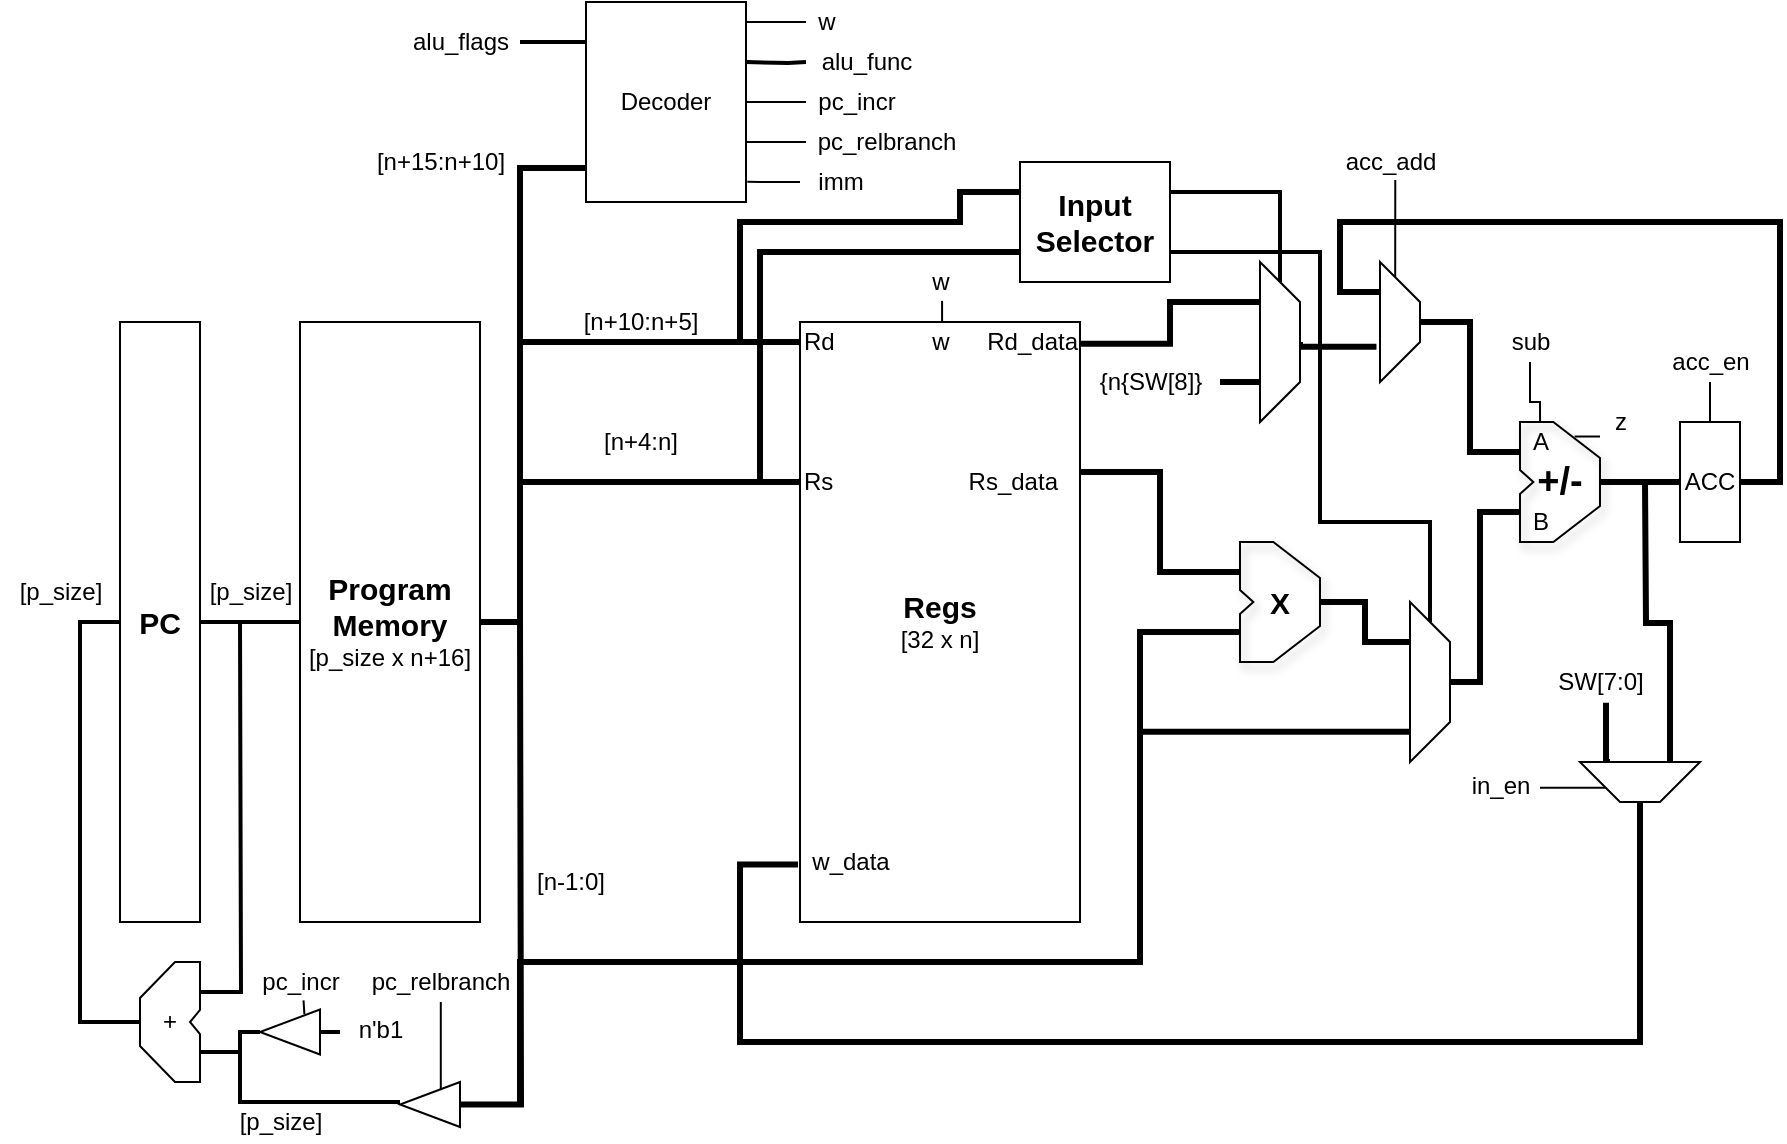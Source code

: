 <mxfile version="14.6.13" type="device"><diagram id="K2pL5v_LdgqUL_emnz2o" name="Page-1"><mxGraphModel dx="881" dy="983" grid="1" gridSize="10" guides="1" tooltips="1" connect="1" arrows="1" fold="1" page="1" pageScale="1" pageWidth="827" pageHeight="583" math="0" shadow="0"><root><mxCell id="0"/><mxCell id="1" parent="0"/><mxCell id="wETFw3LVl8AvlwoHZ_Tc-59" style="edgeStyle=orthogonalEdgeStyle;rounded=0;orthogonalLoop=1;jettySize=auto;html=1;exitX=1;exitY=0.5;exitDx=0;exitDy=0;entryX=0.008;entryY=0.833;entryDx=0;entryDy=0;shadow=0;endArrow=none;endFill=0;strokeWidth=3;entryPerimeter=0;" parent="1" source="wETFw3LVl8AvlwoHZ_Tc-1" target="wETFw3LVl8AvlwoHZ_Tc-43" edge="1"><mxGeometry relative="1" as="geometry"><Array as="points"><mxPoint x="380" y="210"/><mxPoint x="380" y="-17"/><mxPoint x="414" y="-17"/></Array></mxGeometry></mxCell><mxCell id="wETFw3LVl8AvlwoHZ_Tc-1" value="&lt;font&gt;&lt;b style=&quot;font-size: 15px&quot;&gt;Program Memory&lt;/b&gt;&lt;br&gt;&lt;font style=&quot;font-size: 12px&quot;&gt;[p_size x n+16]&lt;/font&gt;&lt;br&gt;&lt;/font&gt;" style="rounded=0;whiteSpace=wrap;html=1;shadow=0;" parent="1" vertex="1"><mxGeometry x="270" y="60" width="90" height="300" as="geometry"/></mxCell><mxCell id="wETFw3LVl8AvlwoHZ_Tc-3" value="" style="edgeStyle=orthogonalEdgeStyle;rounded=0;orthogonalLoop=1;jettySize=auto;html=1;endArrow=none;endFill=0;shadow=0;strokeWidth=2;" parent="1" source="wETFw3LVl8AvlwoHZ_Tc-2" target="wETFw3LVl8AvlwoHZ_Tc-1" edge="1"><mxGeometry relative="1" as="geometry"/></mxCell><mxCell id="wETFw3LVl8AvlwoHZ_Tc-2" value="&lt;font&gt;&lt;span style=&quot;font-size: 15px&quot;&gt;&lt;b&gt;PC&lt;/b&gt;&lt;/span&gt;&lt;br&gt;&lt;/font&gt;" style="rounded=0;whiteSpace=wrap;html=1;shadow=0;" parent="1" vertex="1"><mxGeometry x="180" y="60" width="40" height="300" as="geometry"/></mxCell><mxCell id="wETFw3LVl8AvlwoHZ_Tc-18" style="edgeStyle=orthogonalEdgeStyle;rounded=0;orthogonalLoop=1;jettySize=auto;html=1;exitX=0;exitY=0.75;exitDx=0;exitDy=0;endArrow=none;endFill=0;shadow=0;strokeWidth=2;" parent="1" source="wETFw3LVl8AvlwoHZ_Tc-13" edge="1"><mxGeometry relative="1" as="geometry"><mxPoint x="240" y="210" as="targetPoint"/></mxGeometry></mxCell><mxCell id="wETFw3LVl8AvlwoHZ_Tc-19" style="edgeStyle=orthogonalEdgeStyle;rounded=0;orthogonalLoop=1;jettySize=auto;html=1;exitX=1;exitY=0.5;exitDx=0;exitDy=0;entryX=0;entryY=0.5;entryDx=0;entryDy=0;endArrow=none;endFill=0;shadow=0;strokeWidth=2;" parent="1" source="wETFw3LVl8AvlwoHZ_Tc-13" target="wETFw3LVl8AvlwoHZ_Tc-2" edge="1"><mxGeometry relative="1" as="geometry"/></mxCell><mxCell id="wETFw3LVl8AvlwoHZ_Tc-13" value="+" style="shape=stencil(tZTbjsIgEIafhlszgl2vTVffA+vslojQAJ7efqelmh5so1u9aTL/3/kYhgEmUp/LAhmHnIlvxvkcgL4Un+uY17H0BWYhiifplNxqjI4Pzu7xrHahZiiTo1OhdMWawYqVDGAizawxBFHW+JbT8AkmlaFcuNQFxEWuMYJZEuOCVjhgQNf6i/HN02CYQQfNP8hevsQWKSlD3RLpVmb7X2ePZtfPGvR+rMMHxt1WWseTHNlrIcsz7hk3+2BP2GhCuwVjXbwBtDINQDKZMO8UId7AWE7fyf2SvcJ4O+LrH4QOIplcxOIpQqatH5tL0gdGkx64oaGu0nq3olLjo1gJfw==);whiteSpace=wrap;html=1;rounded=0;shadow=0;sketch=0;rotation=-180;" parent="1" vertex="1"><mxGeometry x="190.0" y="380" width="30" height="60" as="geometry"/></mxCell><mxCell id="wETFw3LVl8AvlwoHZ_Tc-21" style="edgeStyle=orthogonalEdgeStyle;rounded=0;orthogonalLoop=1;jettySize=auto;html=1;endArrow=none;endFill=0;shadow=0;strokeWidth=2;" parent="1" edge="1"><mxGeometry relative="1" as="geometry"><mxPoint x="240" y="420" as="targetPoint"/><mxPoint x="320" y="450" as="sourcePoint"/><Array as="points"><mxPoint x="320" y="450"/><mxPoint x="240" y="450"/></Array></mxGeometry></mxCell><mxCell id="wETFw3LVl8AvlwoHZ_Tc-20" style="edgeStyle=orthogonalEdgeStyle;rounded=0;orthogonalLoop=1;jettySize=auto;html=1;exitX=1;exitY=0.5;exitDx=0;exitDy=0;entryX=0;entryY=0.25;entryDx=0;entryDy=0;endArrow=none;endFill=0;shadow=0;strokeWidth=2;" parent="1" target="wETFw3LVl8AvlwoHZ_Tc-13" edge="1"><mxGeometry relative="1" as="geometry"><mxPoint x="250" y="415" as="sourcePoint"/><Array as="points"><mxPoint x="240" y="415"/><mxPoint x="240" y="425"/></Array></mxGeometry></mxCell><mxCell id="wETFw3LVl8AvlwoHZ_Tc-22" value="pc_incr" style="text;html=1;align=center;verticalAlign=middle;resizable=0;points=[];autosize=1;shadow=0;" parent="1" vertex="1"><mxGeometry x="245" y="380" width="50" height="20" as="geometry"/></mxCell><mxCell id="wETFw3LVl8AvlwoHZ_Tc-26" value="" style="edgeStyle=orthogonalEdgeStyle;rounded=0;orthogonalLoop=1;jettySize=auto;html=1;endArrow=none;endFill=0;exitX=0.445;exitY=0.795;exitDx=0;exitDy=0;exitPerimeter=0;entryX=0.535;entryY=0.959;entryDx=0;entryDy=0;entryPerimeter=0;shadow=0;" parent="1" target="wETFw3LVl8AvlwoHZ_Tc-22" edge="1"><mxGeometry relative="1" as="geometry"><mxPoint x="272.2" y="406.15" as="sourcePoint"/></mxGeometry></mxCell><mxCell id="wETFw3LVl8AvlwoHZ_Tc-28" value="" style="edgeStyle=orthogonalEdgeStyle;rounded=0;orthogonalLoop=1;jettySize=auto;html=1;endArrow=none;endFill=0;entryX=0.491;entryY=0.771;entryDx=0;entryDy=0;entryPerimeter=0;shadow=0;" parent="1" source="wETFw3LVl8AvlwoHZ_Tc-27" edge="1"><mxGeometry relative="1" as="geometry"><mxPoint x="340.36" y="446.87" as="targetPoint"/><Array as="points"><mxPoint x="340" y="447"/></Array></mxGeometry></mxCell><mxCell id="wETFw3LVl8AvlwoHZ_Tc-27" value="pc_relbranch" style="text;html=1;align=center;verticalAlign=middle;resizable=0;points=[];autosize=1;shadow=0;" parent="1" vertex="1"><mxGeometry x="300" y="380" width="80" height="20" as="geometry"/></mxCell><mxCell id="wETFw3LVl8AvlwoHZ_Tc-29" value="n'b1" style="text;html=1;align=center;verticalAlign=middle;resizable=0;points=[];autosize=1;shadow=0;" parent="1" vertex="1"><mxGeometry x="290" y="403.75" width="40" height="20" as="geometry"/></mxCell><mxCell id="Fi4XXftpJIc27AeI37Vx-65" style="edgeStyle=orthogonalEdgeStyle;rounded=0;orthogonalLoop=1;jettySize=auto;html=1;exitX=1;exitY=0.25;exitDx=0;exitDy=0;entryX=0;entryY=0.25;entryDx=0;entryDy=0;endArrow=none;endFill=0;strokeWidth=3;" edge="1" parent="1" source="wETFw3LVl8AvlwoHZ_Tc-31" target="Fi4XXftpJIc27AeI37Vx-21"><mxGeometry relative="1" as="geometry"/></mxCell><mxCell id="wETFw3LVl8AvlwoHZ_Tc-31" value="&lt;font&gt;&lt;span style=&quot;font-size: 15px&quot;&gt;&lt;b&gt;Regs&lt;br&gt;&lt;/b&gt;&lt;/span&gt;[32 x n]&lt;br&gt;&lt;/font&gt;" style="rounded=0;whiteSpace=wrap;html=1;glass=0;sketch=0;shadow=0;" parent="1" vertex="1"><mxGeometry x="520" y="60" width="140" height="300" as="geometry"/></mxCell><mxCell id="wETFw3LVl8AvlwoHZ_Tc-35" style="edgeStyle=orthogonalEdgeStyle;rounded=0;orthogonalLoop=1;jettySize=auto;html=1;exitX=0;exitY=0.5;exitDx=0;exitDy=0;shadow=0;endArrow=none;endFill=0;strokeWidth=2;" parent="1" source="wETFw3LVl8AvlwoHZ_Tc-32" edge="1"><mxGeometry relative="1" as="geometry"><mxPoint x="290" y="415" as="targetPoint"/></mxGeometry></mxCell><mxCell id="wETFw3LVl8AvlwoHZ_Tc-32" value="" style="triangle;whiteSpace=wrap;html=1;rounded=0;shadow=0;glass=0;sketch=0;rotation=-180;" parent="1" vertex="1"><mxGeometry x="250" y="403.75" width="30" height="22.5" as="geometry"/></mxCell><mxCell id="wETFw3LVl8AvlwoHZ_Tc-62" style="edgeStyle=orthogonalEdgeStyle;rounded=0;orthogonalLoop=1;jettySize=auto;html=1;exitX=0;exitY=0.5;exitDx=0;exitDy=0;shadow=0;endArrow=none;endFill=0;strokeWidth=3;" parent="1" source="wETFw3LVl8AvlwoHZ_Tc-34" edge="1"><mxGeometry relative="1" as="geometry"><mxPoint x="380" y="210" as="targetPoint"/></mxGeometry></mxCell><mxCell id="wETFw3LVl8AvlwoHZ_Tc-34" value="" style="triangle;whiteSpace=wrap;html=1;rounded=0;shadow=0;glass=0;sketch=0;rotation=-180;" parent="1" vertex="1"><mxGeometry x="320" y="440" width="30" height="22.5" as="geometry"/></mxCell><mxCell id="wETFw3LVl8AvlwoHZ_Tc-60" style="edgeStyle=orthogonalEdgeStyle;rounded=0;orthogonalLoop=1;jettySize=auto;html=1;shadow=0;endArrow=none;endFill=0;strokeWidth=3;" parent="1" source="wETFw3LVl8AvlwoHZ_Tc-36" edge="1"><mxGeometry relative="1" as="geometry"><mxPoint x="380" y="70" as="targetPoint"/></mxGeometry></mxCell><mxCell id="wETFw3LVl8AvlwoHZ_Tc-36" value="Rd" style="text;html=1;align=left;verticalAlign=middle;resizable=0;points=[];autosize=1;" parent="1" vertex="1"><mxGeometry x="520" y="60" width="30" height="20" as="geometry"/></mxCell><mxCell id="wETFw3LVl8AvlwoHZ_Tc-61" style="edgeStyle=orthogonalEdgeStyle;rounded=0;orthogonalLoop=1;jettySize=auto;html=1;shadow=0;endArrow=none;endFill=0;strokeWidth=3;" parent="1" source="wETFw3LVl8AvlwoHZ_Tc-37" edge="1"><mxGeometry relative="1" as="geometry"><mxPoint x="380" y="140" as="targetPoint"/></mxGeometry></mxCell><mxCell id="wETFw3LVl8AvlwoHZ_Tc-37" value="Rs" style="text;html=1;align=left;verticalAlign=middle;resizable=0;points=[];autosize=1;" parent="1" vertex="1"><mxGeometry x="520" y="130" width="30" height="20" as="geometry"/></mxCell><mxCell id="wETFw3LVl8AvlwoHZ_Tc-38" value="w_data" style="text;html=1;align=center;verticalAlign=middle;resizable=0;points=[];autosize=1;" parent="1" vertex="1"><mxGeometry x="520" y="320" width="50" height="20" as="geometry"/></mxCell><mxCell id="wETFw3LVl8AvlwoHZ_Tc-39" value="Rd_data" style="text;html=1;align=right;verticalAlign=middle;resizable=0;points=[];autosize=1;" parent="1" vertex="1"><mxGeometry x="600" y="60" width="60" height="20" as="geometry"/></mxCell><mxCell id="wETFw3LVl8AvlwoHZ_Tc-40" value="Rs_data" style="text;html=1;align=right;verticalAlign=middle;resizable=0;points=[];autosize=1;" parent="1" vertex="1"><mxGeometry x="590" y="130" width="60" height="20" as="geometry"/></mxCell><mxCell id="wETFw3LVl8AvlwoHZ_Tc-41" value="w" style="text;html=1;align=center;verticalAlign=middle;resizable=0;points=[];autosize=1;" parent="1" vertex="1"><mxGeometry x="580" y="60" width="20" height="20" as="geometry"/></mxCell><mxCell id="wETFw3LVl8AvlwoHZ_Tc-52" value="" style="edgeStyle=orthogonalEdgeStyle;rounded=0;orthogonalLoop=1;jettySize=auto;html=1;shadow=0;endArrow=none;endFill=0;strokeWidth=2;" parent="1" target="wETFw3LVl8AvlwoHZ_Tc-51" edge="1"><mxGeometry relative="1" as="geometry"><mxPoint x="493" y="-70" as="sourcePoint"/></mxGeometry></mxCell><mxCell id="wETFw3LVl8AvlwoHZ_Tc-57" style="edgeStyle=orthogonalEdgeStyle;rounded=0;orthogonalLoop=1;jettySize=auto;html=1;shadow=0;endArrow=none;endFill=0;strokeWidth=2;" parent="1" edge="1"><mxGeometry relative="1" as="geometry"><mxPoint x="380" y="-79.966" as="targetPoint"/><mxPoint x="413" y="-80" as="sourcePoint"/><Array as="points"><mxPoint x="413" y="-80"/></Array></mxGeometry></mxCell><mxCell id="wETFw3LVl8AvlwoHZ_Tc-43" value="Decoder" style="rounded=0;whiteSpace=wrap;html=1;shadow=0;glass=0;sketch=0;" parent="1" vertex="1"><mxGeometry x="413" y="-100" width="80" height="100" as="geometry"/></mxCell><mxCell id="wETFw3LVl8AvlwoHZ_Tc-45" value="" style="edgeStyle=orthogonalEdgeStyle;rounded=0;orthogonalLoop=1;jettySize=auto;html=1;shadow=0;endArrow=none;endFill=0;strokeWidth=1;" parent="1" edge="1"><mxGeometry relative="1" as="geometry"><mxPoint x="523" y="-89.966" as="sourcePoint"/><mxPoint x="493" y="-90" as="targetPoint"/></mxGeometry></mxCell><mxCell id="wETFw3LVl8AvlwoHZ_Tc-49" value="" style="edgeStyle=orthogonalEdgeStyle;rounded=0;orthogonalLoop=1;jettySize=auto;html=1;shadow=0;endArrow=none;endFill=0;strokeWidth=1;exitX=0.552;exitY=0.972;exitDx=0;exitDy=0;exitPerimeter=0;" parent="1" source="wETFw3LVl8AvlwoHZ_Tc-46" target="wETFw3LVl8AvlwoHZ_Tc-31" edge="1"><mxGeometry relative="1" as="geometry"><Array as="points"><mxPoint x="591" y="60"/></Array></mxGeometry></mxCell><mxCell id="wETFw3LVl8AvlwoHZ_Tc-115" value="" style="edgeStyle=orthogonalEdgeStyle;rounded=0;orthogonalLoop=1;jettySize=auto;html=1;shadow=0;endArrow=none;endFill=0;strokeWidth=3;entryX=0;entryY=0.25;entryDx=0;entryDy=0;" parent="1" target="wETFw3LVl8AvlwoHZ_Tc-113" edge="1"><mxGeometry relative="1" as="geometry"><mxPoint x="490" y="70" as="sourcePoint"/><Array as="points"><mxPoint x="490" y="10"/><mxPoint x="600" y="10"/><mxPoint x="600" y="-5"/></Array></mxGeometry></mxCell><mxCell id="wETFw3LVl8AvlwoHZ_Tc-46" value="w" style="text;html=1;align=center;verticalAlign=middle;resizable=0;points=[];autosize=1;" parent="1" vertex="1"><mxGeometry x="580" y="30" width="20" height="20" as="geometry"/></mxCell><mxCell id="wETFw3LVl8AvlwoHZ_Tc-50" value="w" style="text;html=1;align=center;verticalAlign=middle;resizable=0;points=[];autosize=1;" parent="1" vertex="1"><mxGeometry x="523" y="-100" width="20" height="20" as="geometry"/></mxCell><mxCell id="wETFw3LVl8AvlwoHZ_Tc-51" value="alu_func" style="text;html=1;align=center;verticalAlign=middle;resizable=0;points=[];autosize=1;" parent="1" vertex="1"><mxGeometry x="523" y="-80" width="60" height="20" as="geometry"/></mxCell><mxCell id="wETFw3LVl8AvlwoHZ_Tc-55" value="" style="edgeStyle=orthogonalEdgeStyle;rounded=0;orthogonalLoop=1;jettySize=auto;html=1;shadow=0;endArrow=none;endFill=0;strokeWidth=1;" parent="1" source="wETFw3LVl8AvlwoHZ_Tc-53" edge="1"><mxGeometry relative="1" as="geometry"><mxPoint x="493" y="-50" as="targetPoint"/></mxGeometry></mxCell><mxCell id="wETFw3LVl8AvlwoHZ_Tc-53" value="pc_incr" style="text;html=1;align=center;verticalAlign=middle;resizable=0;points=[];autosize=1;shadow=0;" parent="1" vertex="1"><mxGeometry x="523" y="-60" width="50" height="20" as="geometry"/></mxCell><mxCell id="wETFw3LVl8AvlwoHZ_Tc-56" value="" style="edgeStyle=orthogonalEdgeStyle;rounded=0;orthogonalLoop=1;jettySize=auto;html=1;shadow=0;endArrow=none;endFill=0;strokeWidth=1;" parent="1" source="wETFw3LVl8AvlwoHZ_Tc-54" edge="1"><mxGeometry relative="1" as="geometry"><mxPoint x="493" y="-30" as="targetPoint"/><Array as="points"><mxPoint x="510" y="-30"/><mxPoint x="510" y="-30"/></Array></mxGeometry></mxCell><mxCell id="wETFw3LVl8AvlwoHZ_Tc-54" value="pc_relbranch" style="text;html=1;align=center;verticalAlign=middle;resizable=0;points=[];autosize=1;shadow=0;" parent="1" vertex="1"><mxGeometry x="523" y="-40" width="80" height="20" as="geometry"/></mxCell><mxCell id="wETFw3LVl8AvlwoHZ_Tc-58" value="alu_flags" style="text;html=1;align=center;verticalAlign=middle;resizable=0;points=[];autosize=1;" parent="1" vertex="1"><mxGeometry x="320" y="-90" width="60" height="20" as="geometry"/></mxCell><mxCell id="wETFw3LVl8AvlwoHZ_Tc-63" value="[n+15:n+10]" style="text;html=1;align=center;verticalAlign=middle;resizable=0;points=[];autosize=1;" parent="1" vertex="1"><mxGeometry x="300" y="-30" width="80" height="20" as="geometry"/></mxCell><mxCell id="wETFw3LVl8AvlwoHZ_Tc-64" value="[n+10:n+5]" style="text;html=1;align=center;verticalAlign=middle;resizable=0;points=[];autosize=1;" parent="1" vertex="1"><mxGeometry x="405" y="50" width="70" height="20" as="geometry"/></mxCell><mxCell id="wETFw3LVl8AvlwoHZ_Tc-65" value="[n+4:n]" style="text;html=1;align=center;verticalAlign=middle;resizable=0;points=[];autosize=1;" parent="1" vertex="1"><mxGeometry x="415" y="110" width="50" height="20" as="geometry"/></mxCell><mxCell id="wETFw3LVl8AvlwoHZ_Tc-66" value="[n-1:0]" style="text;html=1;align=center;verticalAlign=middle;resizable=0;points=[];autosize=1;" parent="1" vertex="1"><mxGeometry x="380" y="330" width="50" height="20" as="geometry"/></mxCell><mxCell id="wETFw3LVl8AvlwoHZ_Tc-87" style="edgeStyle=orthogonalEdgeStyle;rounded=0;orthogonalLoop=1;jettySize=auto;html=1;shadow=0;endArrow=none;endFill=0;strokeWidth=3;exitX=0;exitY=0.75;exitDx=0;exitDy=0;" parent="1" source="Fi4XXftpJIc27AeI37Vx-21" edge="1"><mxGeometry relative="1" as="geometry"><mxPoint x="380" y="450" as="targetPoint"/><Array as="points"><mxPoint x="690" y="215"/><mxPoint x="690" y="380"/><mxPoint x="380" y="380"/></Array><mxPoint x="762" y="330" as="sourcePoint"/></mxGeometry></mxCell><mxCell id="wETFw3LVl8AvlwoHZ_Tc-97" value="" style="edgeStyle=orthogonalEdgeStyle;rounded=0;orthogonalLoop=1;jettySize=auto;html=1;shadow=0;endArrow=none;endFill=0;strokeWidth=1;entryX=1.008;entryY=0.899;entryDx=0;entryDy=0;entryPerimeter=0;" parent="1" source="wETFw3LVl8AvlwoHZ_Tc-93" target="wETFw3LVl8AvlwoHZ_Tc-43" edge="1"><mxGeometry relative="1" as="geometry"/></mxCell><mxCell id="wETFw3LVl8AvlwoHZ_Tc-93" value="imm" style="text;html=1;align=center;verticalAlign=middle;resizable=0;points=[];autosize=1;shadow=0;" parent="1" vertex="1"><mxGeometry x="520" y="-20" width="40" height="20" as="geometry"/></mxCell><mxCell id="wETFw3LVl8AvlwoHZ_Tc-108" value="[p_size]" style="text;html=1;align=center;verticalAlign=middle;resizable=0;points=[];autosize=1;" parent="1" vertex="1"><mxGeometry x="215" y="185" width="60" height="20" as="geometry"/></mxCell><mxCell id="wETFw3LVl8AvlwoHZ_Tc-109" value="[p_size]" style="text;html=1;align=center;verticalAlign=middle;resizable=0;points=[];autosize=1;" parent="1" vertex="1"><mxGeometry x="230" y="450" width="60" height="20" as="geometry"/></mxCell><mxCell id="wETFw3LVl8AvlwoHZ_Tc-110" value="[p_size]" style="text;html=1;align=center;verticalAlign=middle;resizable=0;points=[];autosize=1;" parent="1" vertex="1"><mxGeometry x="120" y="185" width="60" height="20" as="geometry"/></mxCell><mxCell id="wETFw3LVl8AvlwoHZ_Tc-114" style="edgeStyle=orthogonalEdgeStyle;rounded=0;orthogonalLoop=1;jettySize=auto;html=1;exitX=0;exitY=0.75;exitDx=0;exitDy=0;shadow=0;endArrow=none;endFill=0;strokeWidth=3;" parent="1" source="wETFw3LVl8AvlwoHZ_Tc-113" edge="1"><mxGeometry relative="1" as="geometry"><mxPoint x="500" y="140" as="targetPoint"/><Array as="points"><mxPoint x="500" y="25"/></Array></mxGeometry></mxCell><mxCell id="Fi4XXftpJIc27AeI37Vx-10" style="edgeStyle=orthogonalEdgeStyle;rounded=0;orthogonalLoop=1;jettySize=auto;html=1;exitX=1;exitY=0.25;exitDx=0;exitDy=0;entryX=0;entryY=0.5;entryDx=0;entryDy=0;endArrow=none;endFill=0;strokeWidth=2;" edge="1" parent="1" source="wETFw3LVl8AvlwoHZ_Tc-113" target="Fi4XXftpJIc27AeI37Vx-1"><mxGeometry relative="1" as="geometry"><Array as="points"><mxPoint x="760" y="-5"/></Array></mxGeometry></mxCell><mxCell id="Fi4XXftpJIc27AeI37Vx-50" style="edgeStyle=orthogonalEdgeStyle;rounded=0;orthogonalLoop=1;jettySize=auto;html=1;exitX=1;exitY=0.75;exitDx=0;exitDy=0;entryX=0;entryY=0.5;entryDx=0;entryDy=0;endArrow=none;endFill=0;strokeWidth=2;" edge="1" parent="1" source="wETFw3LVl8AvlwoHZ_Tc-113" target="Fi4XXftpJIc27AeI37Vx-60"><mxGeometry relative="1" as="geometry"><mxPoint x="781.25" y="140" as="targetPoint"/><Array as="points"><mxPoint x="780" y="25"/><mxPoint x="780" y="160"/><mxPoint x="835" y="160"/></Array></mxGeometry></mxCell><mxCell id="wETFw3LVl8AvlwoHZ_Tc-113" value="&lt;font&gt;&lt;span style=&quot;font-size: 15px&quot;&gt;&lt;b&gt;Input Selector&lt;/b&gt;&lt;/span&gt;&lt;br&gt;&lt;/font&gt;" style="rounded=0;whiteSpace=wrap;html=1;shadow=0;" parent="1" vertex="1"><mxGeometry x="630" y="-20" width="75" height="60" as="geometry"/></mxCell><mxCell id="Fi4XXftpJIc27AeI37Vx-12" style="edgeStyle=orthogonalEdgeStyle;rounded=0;orthogonalLoop=1;jettySize=auto;html=1;exitX=0.25;exitY=1;exitDx=0;exitDy=0;entryX=1.002;entryY=0.545;entryDx=0;entryDy=0;entryPerimeter=0;endArrow=none;endFill=0;strokeWidth=3;" edge="1" parent="1" source="Fi4XXftpJIc27AeI37Vx-1" target="wETFw3LVl8AvlwoHZ_Tc-39"><mxGeometry relative="1" as="geometry"/></mxCell><mxCell id="Fi4XXftpJIc27AeI37Vx-16" style="edgeStyle=orthogonalEdgeStyle;rounded=0;orthogonalLoop=1;jettySize=auto;html=1;exitX=0.75;exitY=1;exitDx=0;exitDy=0;endArrow=none;endFill=0;strokeWidth=3;" edge="1" parent="1" source="Fi4XXftpJIc27AeI37Vx-1"><mxGeometry relative="1" as="geometry"><mxPoint x="730" y="89.952" as="targetPoint"/></mxGeometry></mxCell><mxCell id="Fi4XXftpJIc27AeI37Vx-19" style="edgeStyle=orthogonalEdgeStyle;rounded=0;orthogonalLoop=1;jettySize=auto;html=1;exitX=0.5;exitY=0;exitDx=0;exitDy=0;entryX=0.706;entryY=1.088;entryDx=0;entryDy=0;entryPerimeter=0;endArrow=none;endFill=0;strokeWidth=3;" edge="1" parent="1" source="Fi4XXftpJIc27AeI37Vx-1" target="Fi4XXftpJIc27AeI37Vx-18"><mxGeometry relative="1" as="geometry"><Array as="points"><mxPoint x="770" y="72"/></Array></mxGeometry></mxCell><mxCell id="Fi4XXftpJIc27AeI37Vx-1" value="" style="shape=trapezoid;perimeter=trapezoidPerimeter;whiteSpace=wrap;html=1;fixedSize=1;rounded=0;shadow=0;glass=0;sketch=0;rotation=90;fontStyle=4" vertex="1" parent="1"><mxGeometry x="720" y="60" width="80" height="20" as="geometry"/></mxCell><mxCell id="Fi4XXftpJIc27AeI37Vx-13" value="{n{SW[8]}" style="text;html=1;align=center;verticalAlign=middle;resizable=0;points=[];autosize=1;" vertex="1" parent="1"><mxGeometry x="660" y="80" width="70" height="20" as="geometry"/></mxCell><mxCell id="Fi4XXftpJIc27AeI37Vx-20" style="edgeStyle=orthogonalEdgeStyle;rounded=0;orthogonalLoop=1;jettySize=auto;html=1;exitX=0.5;exitY=0;exitDx=0;exitDy=0;entryX=0;entryY=0.25;entryDx=0;entryDy=0;endArrow=none;endFill=0;strokeWidth=3;" edge="1" parent="1" source="Fi4XXftpJIc27AeI37Vx-18" target="Fi4XXftpJIc27AeI37Vx-23"><mxGeometry relative="1" as="geometry"><mxPoint x="864.393" y="114.393" as="targetPoint"/></mxGeometry></mxCell><mxCell id="Fi4XXftpJIc27AeI37Vx-57" style="edgeStyle=orthogonalEdgeStyle;rounded=0;orthogonalLoop=1;jettySize=auto;html=1;exitX=0;exitY=0.5;exitDx=0;exitDy=0;entryX=0.544;entryY=0.95;entryDx=0;entryDy=0;entryPerimeter=0;endArrow=none;endFill=0;strokeWidth=1;" edge="1" parent="1" source="Fi4XXftpJIc27AeI37Vx-18" target="Fi4XXftpJIc27AeI37Vx-56"><mxGeometry relative="1" as="geometry"><Array as="points"><mxPoint x="818" y="40"/></Array></mxGeometry></mxCell><mxCell id="Fi4XXftpJIc27AeI37Vx-18" value="" style="shape=trapezoid;perimeter=trapezoidPerimeter;whiteSpace=wrap;html=1;fixedSize=1;rounded=0;shadow=0;glass=0;sketch=0;rotation=90;fontStyle=4" vertex="1" parent="1"><mxGeometry x="790" y="50" width="60" height="20" as="geometry"/></mxCell><mxCell id="Fi4XXftpJIc27AeI37Vx-63" style="edgeStyle=orthogonalEdgeStyle;rounded=0;orthogonalLoop=1;jettySize=auto;html=1;exitX=1;exitY=0.5;exitDx=0;exitDy=0;entryX=0.25;entryY=1;entryDx=0;entryDy=0;endArrow=none;endFill=0;strokeWidth=3;" edge="1" parent="1" source="Fi4XXftpJIc27AeI37Vx-21" target="Fi4XXftpJIc27AeI37Vx-60"><mxGeometry relative="1" as="geometry"/></mxCell><mxCell id="Fi4XXftpJIc27AeI37Vx-21" value="&lt;font style=&quot;font-size: 15px&quot;&gt;&lt;b&gt;X&lt;/b&gt;&lt;/font&gt;" style="shape=stencil(tZTbjsIgEIafhlszgl2vTVffA+vslojQAJ7efqelmh5so1u9aTL/3/kYhgEmUp/LAhmHnIlvxvkcgL4Un+uY17H0BWYhiifplNxqjI4Pzu7xrHahZiiTo1OhdMWawYqVDGAizawxBFHW+JbT8AkmlaFcuNQFxEWuMYJZEuOCVjhgQNf6i/HN02CYQQfNP8hevsQWKSlD3RLpVmb7X2ePZtfPGvR+rMMHxt1WWseTHNlrIcsz7hk3+2BP2GhCuwVjXbwBtDINQDKZMO8UId7AWE7fyf2SvcJ4O+LrH4QOIplcxOIpQqatH5tL0gdGkx64oaGu0nq3olLjo1gJfw==);whiteSpace=wrap;html=1;rounded=0;shadow=1;sketch=0;rotation=0;" vertex="1" parent="1"><mxGeometry x="740" y="170" width="40" height="60" as="geometry"/></mxCell><mxCell id="Fi4XXftpJIc27AeI37Vx-26" style="edgeStyle=orthogonalEdgeStyle;rounded=0;orthogonalLoop=1;jettySize=auto;html=1;exitX=1;exitY=0.5;exitDx=0;exitDy=0;entryX=0;entryY=0.5;entryDx=0;entryDy=0;endArrow=none;endFill=0;strokeWidth=3;" edge="1" parent="1" source="Fi4XXftpJIc27AeI37Vx-23" target="Fi4XXftpJIc27AeI37Vx-25"><mxGeometry relative="1" as="geometry"/></mxCell><mxCell id="Fi4XXftpJIc27AeI37Vx-28" style="edgeStyle=orthogonalEdgeStyle;rounded=0;orthogonalLoop=1;jettySize=auto;html=1;exitX=1;exitY=0.5;exitDx=0;exitDy=0;entryX=0.25;entryY=1;entryDx=0;entryDy=0;endArrow=none;endFill=0;strokeWidth=3;" edge="1" parent="1" source="Fi4XXftpJIc27AeI37Vx-25" target="Fi4XXftpJIc27AeI37Vx-18"><mxGeometry relative="1" as="geometry"><Array as="points"><mxPoint x="1010" y="140"/><mxPoint x="1010" y="10"/><mxPoint x="790" y="10"/><mxPoint x="790" y="45"/></Array></mxGeometry></mxCell><mxCell id="Fi4XXftpJIc27AeI37Vx-41" style="edgeStyle=orthogonalEdgeStyle;rounded=0;orthogonalLoop=1;jettySize=auto;html=1;exitX=0.5;exitY=0;exitDx=0;exitDy=0;endArrow=none;endFill=0;strokeWidth=1;" edge="1" parent="1" source="Fi4XXftpJIc27AeI37Vx-25" target="Fi4XXftpJIc27AeI37Vx-40"><mxGeometry relative="1" as="geometry"/></mxCell><mxCell id="Fi4XXftpJIc27AeI37Vx-25" value="ACC" style="whiteSpace=wrap;html=1;" vertex="1" parent="1"><mxGeometry x="960" y="110" width="30" height="60" as="geometry"/></mxCell><mxCell id="Fi4XXftpJIc27AeI37Vx-27" style="edgeStyle=orthogonalEdgeStyle;rounded=0;orthogonalLoop=1;jettySize=auto;html=1;entryX=-0.007;entryY=0.904;entryDx=0;entryDy=0;endArrow=none;endFill=0;strokeWidth=3;entryPerimeter=0;" edge="1" parent="1" target="wETFw3LVl8AvlwoHZ_Tc-31"><mxGeometry relative="1" as="geometry"><mxPoint x="940" y="300" as="sourcePoint"/><mxPoint x="1010" y="260" as="targetPoint"/><Array as="points"><mxPoint x="940" y="420"/><mxPoint x="490" y="420"/><mxPoint x="490" y="331"/></Array></mxGeometry></mxCell><mxCell id="Fi4XXftpJIc27AeI37Vx-29" value="SW[7:0]" style="text;html=1;align=center;verticalAlign=middle;resizable=0;points=[];autosize=1;strokeColor=none;" vertex="1" parent="1"><mxGeometry x="890" y="230" width="60" height="20" as="geometry"/></mxCell><mxCell id="Fi4XXftpJIc27AeI37Vx-34" style="edgeStyle=orthogonalEdgeStyle;rounded=0;orthogonalLoop=1;jettySize=auto;html=1;exitX=0.75;exitY=1;exitDx=0;exitDy=0;entryX=0.544;entryY=1.019;entryDx=0;entryDy=0;entryPerimeter=0;endArrow=none;endFill=0;strokeWidth=3;" edge="1" parent="1" source="Fi4XXftpJIc27AeI37Vx-31" target="Fi4XXftpJIc27AeI37Vx-29"><mxGeometry relative="1" as="geometry"><Array as="points"><mxPoint x="923" y="280"/><mxPoint x="923" y="250"/></Array></mxGeometry></mxCell><mxCell id="Fi4XXftpJIc27AeI37Vx-38" style="edgeStyle=orthogonalEdgeStyle;rounded=0;orthogonalLoop=1;jettySize=auto;html=1;exitX=1;exitY=0.25;exitDx=0;exitDy=0;endArrow=none;endFill=0;strokeWidth=1;" edge="1" parent="1" source="Fi4XXftpJIc27AeI37Vx-31"><mxGeometry relative="1" as="geometry"><mxPoint x="890" y="293.138" as="targetPoint"/></mxGeometry></mxCell><mxCell id="Fi4XXftpJIc27AeI37Vx-31" value="" style="shape=trapezoid;perimeter=trapezoidPerimeter;whiteSpace=wrap;html=1;fixedSize=1;rounded=0;shadow=0;glass=0;sketch=0;rotation=90;fontStyle=4;direction=south;" vertex="1" parent="1"><mxGeometry x="930" y="260" width="20" height="60" as="geometry"/></mxCell><mxCell id="Fi4XXftpJIc27AeI37Vx-33" style="edgeStyle=orthogonalEdgeStyle;rounded=0;orthogonalLoop=1;jettySize=auto;html=1;exitX=0.25;exitY=1;exitDx=0;exitDy=0;endArrow=none;endFill=0;strokeWidth=3;entryX=0;entryY=0.75;entryDx=0;entryDy=0;" edge="1" parent="1" source="Fi4XXftpJIc27AeI37Vx-31"><mxGeometry relative="1" as="geometry"><mxPoint x="822.5" y="165" as="sourcePoint"/><mxPoint x="942.5" y="140" as="targetPoint"/></mxGeometry></mxCell><mxCell id="Fi4XXftpJIc27AeI37Vx-39" value="in_en" style="text;html=1;align=center;verticalAlign=middle;resizable=0;points=[];autosize=1;strokeColor=none;" vertex="1" parent="1"><mxGeometry x="850" y="282" width="40" height="20" as="geometry"/></mxCell><mxCell id="Fi4XXftpJIc27AeI37Vx-40" value="acc_en" style="text;html=1;align=center;verticalAlign=middle;resizable=0;points=[];autosize=1;strokeColor=none;" vertex="1" parent="1"><mxGeometry x="950" y="70" width="50" height="20" as="geometry"/></mxCell><mxCell id="Fi4XXftpJIc27AeI37Vx-52" value="" style="edgeStyle=orthogonalEdgeStyle;rounded=0;orthogonalLoop=1;jettySize=auto;html=1;endArrow=none;endFill=0;strokeWidth=1;entryX=0.251;entryY=0.006;entryDx=0;entryDy=0;entryPerimeter=0;" edge="1" parent="1" source="Fi4XXftpJIc27AeI37Vx-51" target="Fi4XXftpJIc27AeI37Vx-23"><mxGeometry relative="1" as="geometry"/></mxCell><mxCell id="Fi4XXftpJIc27AeI37Vx-51" value="sub" style="text;html=1;align=center;verticalAlign=middle;resizable=0;points=[];autosize=1;strokeColor=none;" vertex="1" parent="1"><mxGeometry x="870" y="60" width="30" height="20" as="geometry"/></mxCell><mxCell id="Fi4XXftpJIc27AeI37Vx-54" value="" style="edgeStyle=orthogonalEdgeStyle;rounded=0;orthogonalLoop=1;jettySize=auto;html=1;endArrow=none;endFill=0;strokeWidth=1;entryX=0.682;entryY=0.121;entryDx=0;entryDy=0;entryPerimeter=0;" edge="1" parent="1" source="Fi4XXftpJIc27AeI37Vx-53" target="Fi4XXftpJIc27AeI37Vx-23"><mxGeometry relative="1" as="geometry"><Array as="points"><mxPoint x="920" y="117"/><mxPoint x="920" y="117"/></Array></mxGeometry></mxCell><mxCell id="Fi4XXftpJIc27AeI37Vx-53" value="z" style="text;html=1;align=center;verticalAlign=middle;resizable=0;points=[];autosize=1;strokeColor=none;" vertex="1" parent="1"><mxGeometry x="920" y="100" width="20" height="20" as="geometry"/></mxCell><mxCell id="Fi4XXftpJIc27AeI37Vx-56" value="acc_add" style="text;html=1;align=center;verticalAlign=middle;resizable=0;points=[];autosize=1;strokeColor=none;" vertex="1" parent="1"><mxGeometry x="785" y="-30" width="60" height="20" as="geometry"/></mxCell><mxCell id="Fi4XXftpJIc27AeI37Vx-64" style="edgeStyle=orthogonalEdgeStyle;rounded=0;orthogonalLoop=1;jettySize=auto;html=1;exitX=0.5;exitY=0;exitDx=0;exitDy=0;entryX=0;entryY=0.75;entryDx=0;entryDy=0;endArrow=none;endFill=0;strokeWidth=3;" edge="1" parent="1" source="Fi4XXftpJIc27AeI37Vx-60" target="Fi4XXftpJIc27AeI37Vx-23"><mxGeometry relative="1" as="geometry"><Array as="points"><mxPoint x="860" y="240"/><mxPoint x="860" y="155"/></Array></mxGeometry></mxCell><mxCell id="Fi4XXftpJIc27AeI37Vx-60" value="" style="shape=trapezoid;perimeter=trapezoidPerimeter;whiteSpace=wrap;html=1;fixedSize=1;rounded=0;shadow=0;glass=0;sketch=0;rotation=90;fontStyle=4" vertex="1" parent="1"><mxGeometry x="795" y="230" width="80" height="20" as="geometry"/></mxCell><mxCell id="Fi4XXftpJIc27AeI37Vx-66" style="edgeStyle=orthogonalEdgeStyle;rounded=0;orthogonalLoop=1;jettySize=auto;html=1;entryX=0.811;entryY=1.024;entryDx=0;entryDy=0;endArrow=none;endFill=0;strokeWidth=3;entryPerimeter=0;" edge="1" parent="1" target="Fi4XXftpJIc27AeI37Vx-60"><mxGeometry relative="1" as="geometry"><mxPoint x="690" y="280" as="sourcePoint"/><mxPoint x="757.44" y="300.02" as="targetPoint"/><Array as="points"><mxPoint x="690" y="265"/></Array></mxGeometry></mxCell><mxCell id="Fi4XXftpJIc27AeI37Vx-71" value="" style="group" vertex="1" connectable="0" parent="1"><mxGeometry x="880" y="110" width="40" height="60" as="geometry"/></mxCell><mxCell id="Fi4XXftpJIc27AeI37Vx-23" value="&lt;font size=&quot;1&quot;&gt;&lt;b style=&quot;font-size: 19px&quot;&gt;+/-&lt;/b&gt;&lt;/font&gt;" style="shape=stencil(tZTbjsIgEIafhlszgl2vTVffA+vslojQAJ7efqelmh5so1u9aTL/3/kYhgEmUp/LAhmHnIlvxvkcgL4Un+uY17H0BWYhiifplNxqjI4Pzu7xrHahZiiTo1OhdMWawYqVDGAizawxBFHW+JbT8AkmlaFcuNQFxEWuMYJZEuOCVjhgQNf6i/HN02CYQQfNP8hevsQWKSlD3RLpVmb7X2ePZtfPGvR+rMMHxt1WWseTHNlrIcsz7hk3+2BP2GhCuwVjXbwBtDINQDKZMO8UId7AWE7fyf2SvcJ4O+LrH4QOIplcxOIpQqatH5tL0gdGkx64oaGu0nq3olLjo1gJfw==);whiteSpace=wrap;html=1;rounded=0;shadow=1;sketch=0;rotation=0;" vertex="1" parent="Fi4XXftpJIc27AeI37Vx-71"><mxGeometry width="40" height="60" as="geometry"/></mxCell><mxCell id="Fi4XXftpJIc27AeI37Vx-69" value="A" style="text;html=1;align=center;verticalAlign=middle;resizable=0;points=[];autosize=1;strokeColor=none;" vertex="1" parent="Fi4XXftpJIc27AeI37Vx-71"><mxGeometry width="20" height="20" as="geometry"/></mxCell><mxCell id="Fi4XXftpJIc27AeI37Vx-70" value="B" style="text;html=1;align=center;verticalAlign=middle;resizable=0;points=[];autosize=1;strokeColor=none;" vertex="1" parent="Fi4XXftpJIc27AeI37Vx-71"><mxGeometry y="40" width="20" height="20" as="geometry"/></mxCell></root></mxGraphModel></diagram></mxfile>